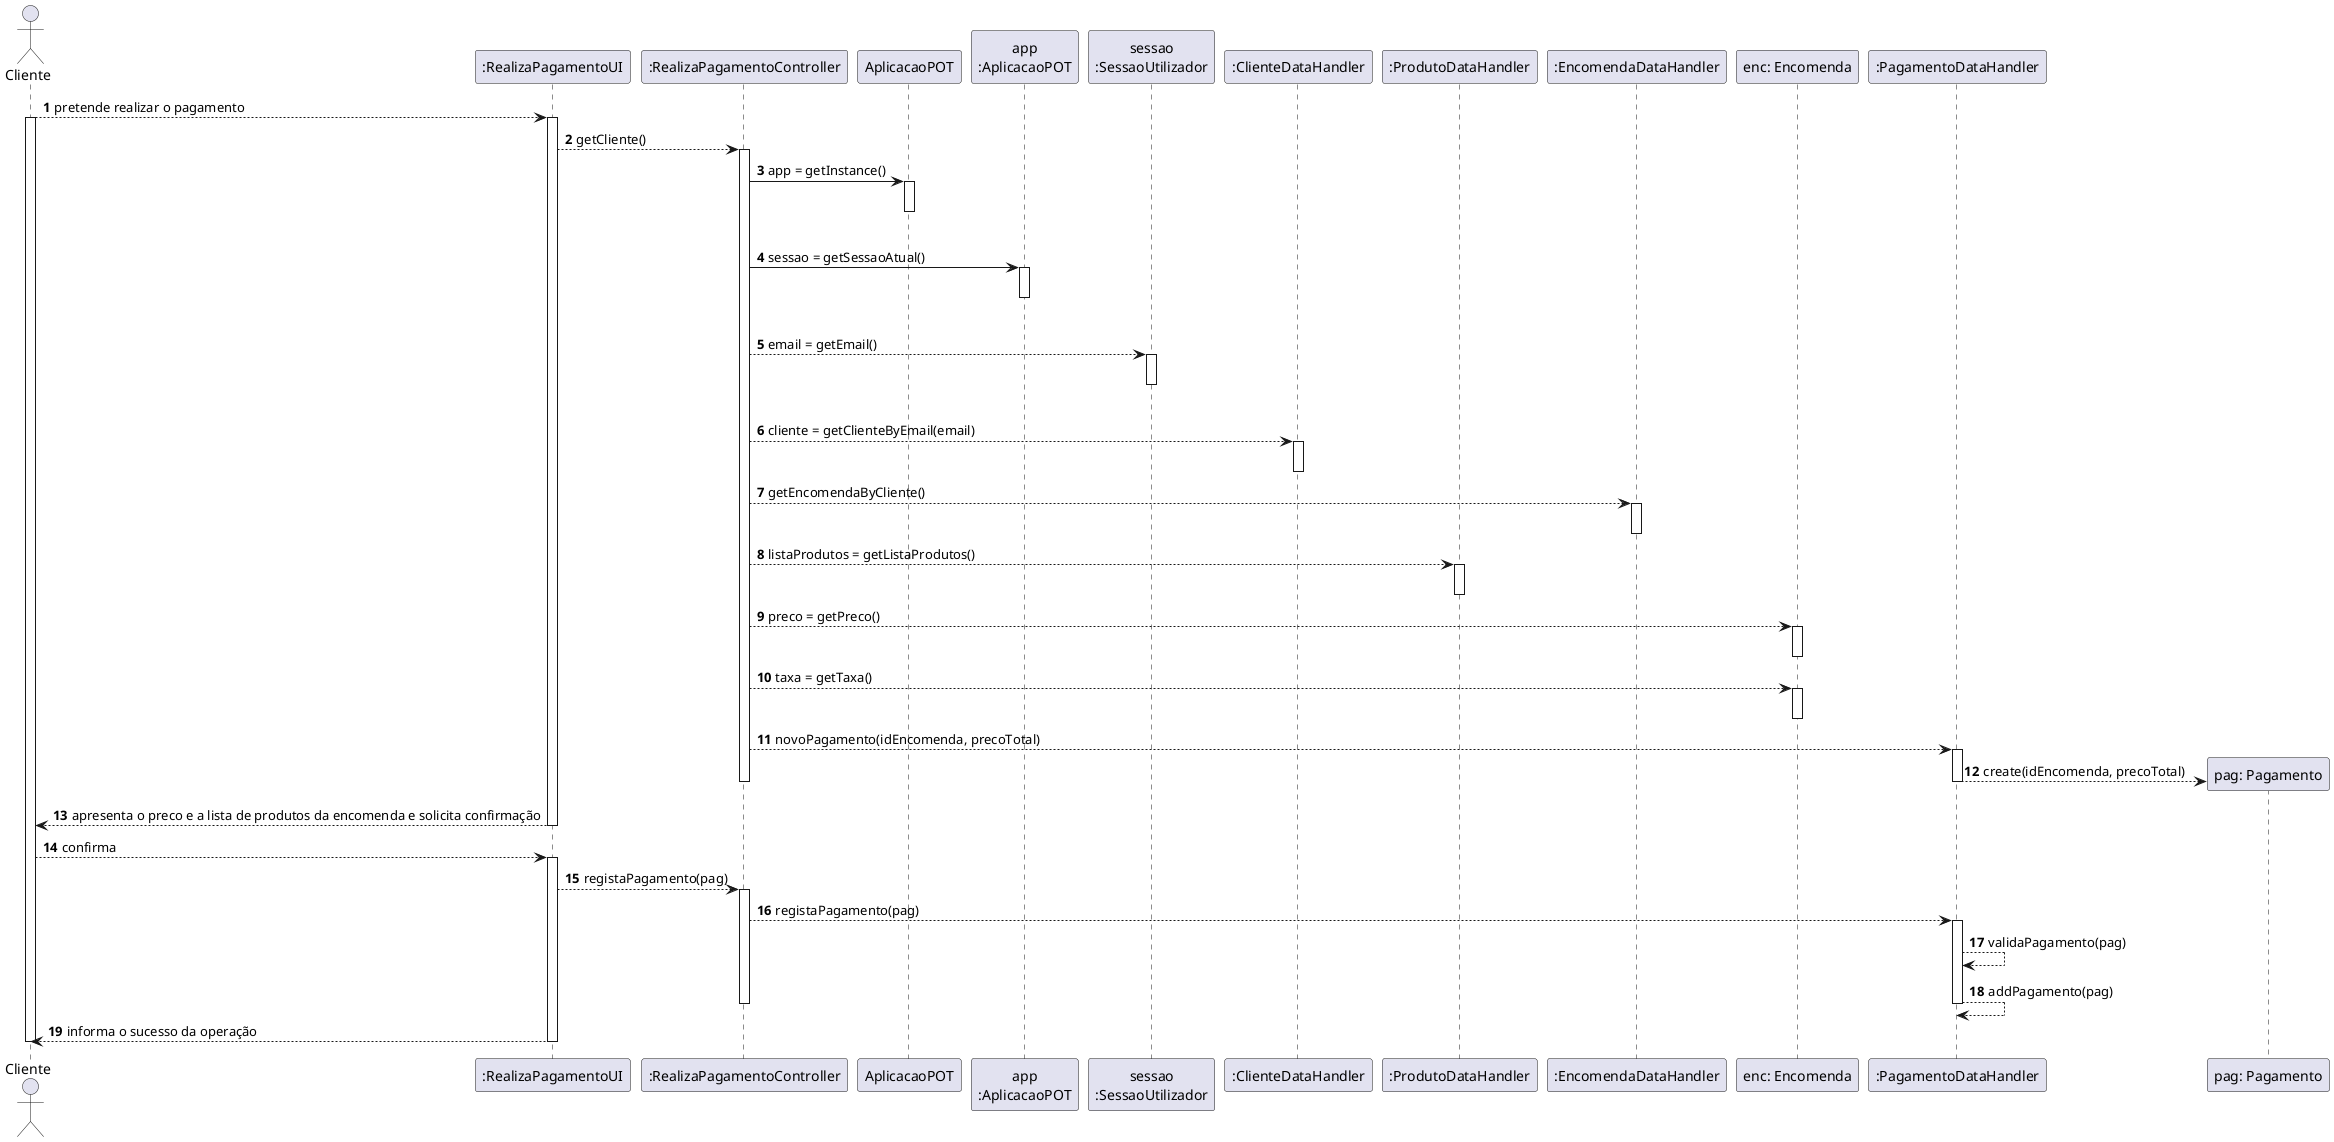 @startuml
autonumber
'hide footbox
actor "Cliente" as CLI

participant ":RealizaPagamentoUI" as UI
participant ":RealizaPagamentoController" as CTRL
participant "AplicacaoPOT" as _APP
participant "app\n:AplicacaoPOT" as APP
participant "sessao\n:SessaoUtilizador" as SESSAO
participant ":ClienteDataHandler" as CDH
participant ":ProdutoDataHandler" as PDH
participant ":EncomendaDataHandler" as EDH
participant "enc: Encomenda" as ENC
participant ":PagamentoDataHandler" as PAD
participant "pag: Pagamento" as PAG


CLI --> UI : pretende realizar o pagamento
activate CLI
activate UI

UI --> CTRL : getCliente()
activate CTRL

CTRL -> _APP: app = getInstance()
activate _APP
|||
deactivate _APP

CTRL -> APP: sessao = getSessaoAtual()
activate APP
|||
deactivate APP

CTRL --> SESSAO : email = getEmail()
activate SESSAO
|||
deactivate SESSAO


CTRL --> CDH : cliente = getClienteByEmail(email)
activate CDH
deactivate CDH

CTRL --> EDH : getEncomendaByCliente()
activate EDH
deactivate EDH

CTRL --> PDH : listaProdutos = getListaProdutos()
activate PDH
deactivate PDH

CTRL --> ENC : preco = getPreco()
activate ENC
deactivate ENC

CTRL --> ENC : taxa = getTaxa()
activate ENC
deactivate ENC

CTRL --> PAD : novoPagamento(idEncomenda, precoTotal)
activate PAD
PAD --> PAG ** : create(idEncomenda, precoTotal)
deactivate PAD

deactivate CTRL

UI --> CLI : apresenta o preco e a lista de produtos da encomenda e solicita confirmação
deactivate UI

deactivate CTRL

CLI --> UI : confirma
activate UI

UI --> CTRL : registaPagamento(pag)
activate CTRL

CTRL --> PAD : registaPagamento(pag)
activate PAD

PAD --> PAD : validaPagamento(pag)
PAD --> PAD : addPagamento(pag)

deactivate PAD

deactivate CTRL

UI --> CLI : informa o sucesso da operação
deactivate UI
deactivate CLI

@enduml
